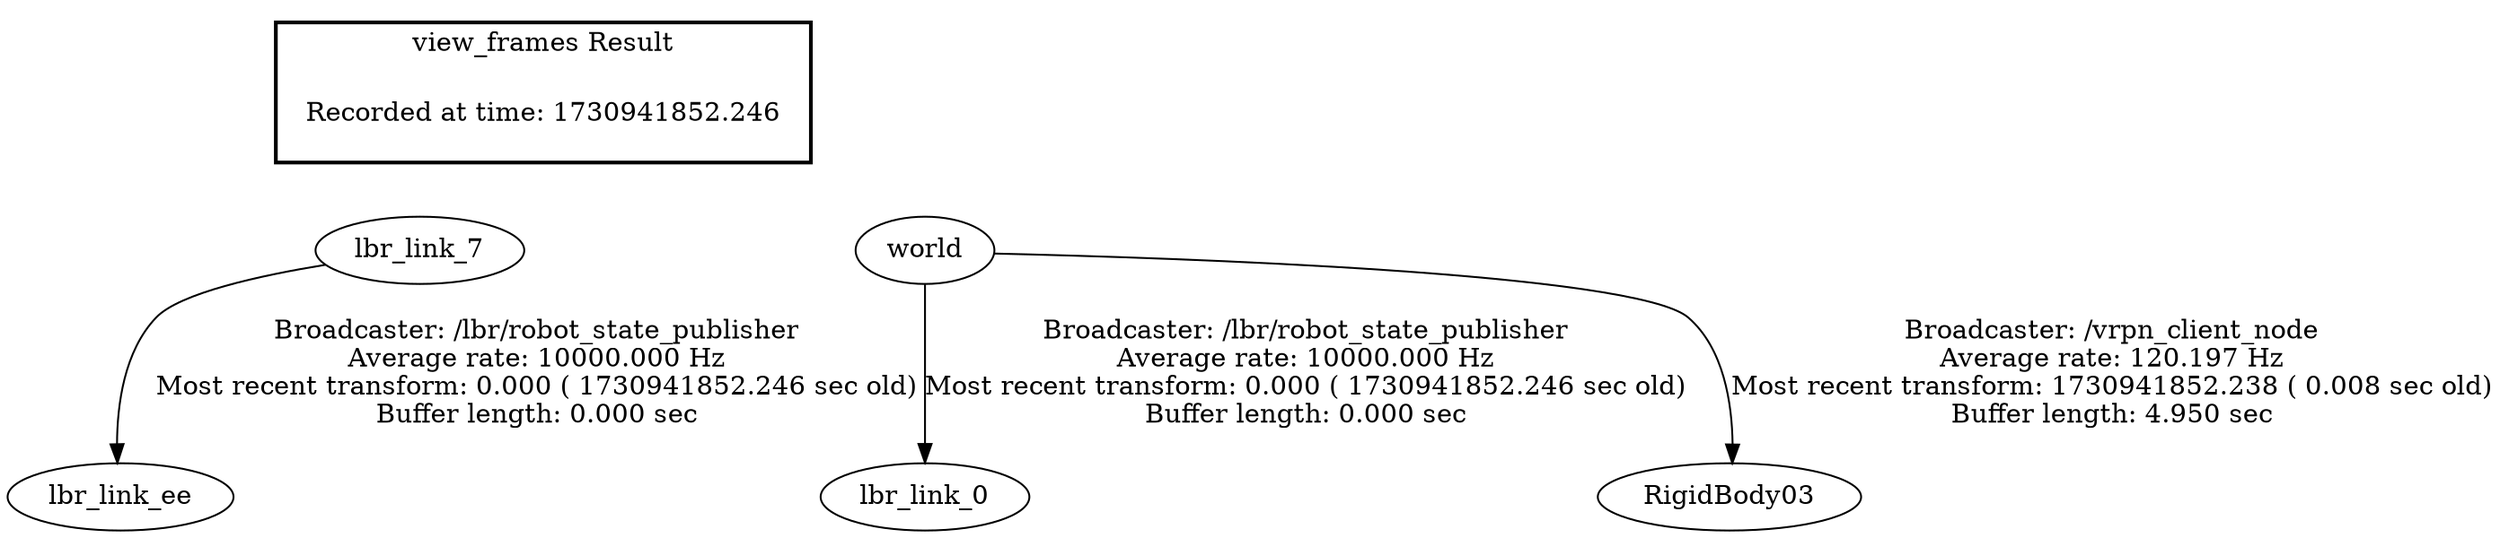 digraph G {
"lbr_link_7" -> "lbr_link_ee"[label="Broadcaster: /lbr/robot_state_publisher\nAverage rate: 10000.000 Hz\nMost recent transform: 0.000 ( 1730941852.246 sec old)\nBuffer length: 0.000 sec\n"];
"world" -> "lbr_link_0"[label="Broadcaster: /lbr/robot_state_publisher\nAverage rate: 10000.000 Hz\nMost recent transform: 0.000 ( 1730941852.246 sec old)\nBuffer length: 0.000 sec\n"];
"world" -> "RigidBody03"[label="Broadcaster: /vrpn_client_node\nAverage rate: 120.197 Hz\nMost recent transform: 1730941852.238 ( 0.008 sec old)\nBuffer length: 4.950 sec\n"];
edge [style=invis];
 subgraph cluster_legend { style=bold; color=black; label ="view_frames Result";
"Recorded at time: 1730941852.246"[ shape=plaintext ] ;
 }->"lbr_link_7";
edge [style=invis];
 subgraph cluster_legend { style=bold; color=black; label ="view_frames Result";
"Recorded at time: 1730941852.246"[ shape=plaintext ] ;
 }->"world";
}